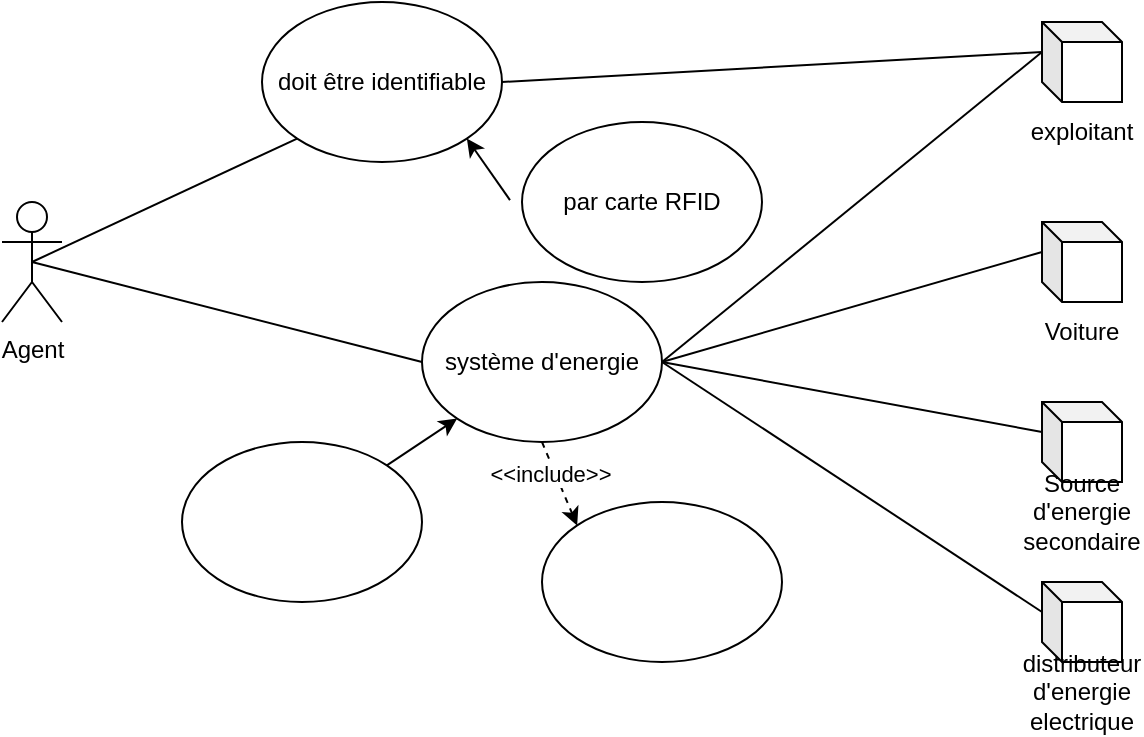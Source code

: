<mxfile version="21.3.7" type="device">
  <diagram name="Page-1" id="i_ybuKMBjvxl0eLwF6m_">
    <mxGraphModel dx="889" dy="527" grid="1" gridSize="10" guides="1" tooltips="1" connect="1" arrows="1" fold="1" page="1" pageScale="1" pageWidth="3300" pageHeight="4681" math="0" shadow="0">
      <root>
        <mxCell id="0" />
        <mxCell id="1" parent="0" />
        <mxCell id="nfyO1SeyHSIwx6g21UcW-7" style="rounded=0;orthogonalLoop=1;jettySize=auto;html=1;exitX=0.5;exitY=0.5;exitDx=0;exitDy=0;exitPerimeter=0;entryX=0;entryY=1;entryDx=0;entryDy=0;endArrow=none;endFill=0;" edge="1" parent="1" source="nfyO1SeyHSIwx6g21UcW-1" target="nfyO1SeyHSIwx6g21UcW-4">
          <mxGeometry relative="1" as="geometry" />
        </mxCell>
        <mxCell id="nfyO1SeyHSIwx6g21UcW-1" value="Agent" style="shape=umlActor;verticalLabelPosition=bottom;verticalAlign=top;html=1;outlineConnect=0;" vertex="1" parent="1">
          <mxGeometry x="970" y="930" width="30" height="60" as="geometry" />
        </mxCell>
        <mxCell id="nfyO1SeyHSIwx6g21UcW-4" value="doit être identifiable" style="ellipse;whiteSpace=wrap;html=1;" vertex="1" parent="1">
          <mxGeometry x="1100" y="830" width="120" height="80" as="geometry" />
        </mxCell>
        <mxCell id="nfyO1SeyHSIwx6g21UcW-8" style="rounded=0;orthogonalLoop=1;jettySize=auto;html=1;exitX=-0.05;exitY=0.488;exitDx=0;exitDy=0;entryX=1;entryY=1;entryDx=0;entryDy=0;exitPerimeter=0;" edge="1" parent="1" source="nfyO1SeyHSIwx6g21UcW-5" target="nfyO1SeyHSIwx6g21UcW-4">
          <mxGeometry relative="1" as="geometry" />
        </mxCell>
        <mxCell id="nfyO1SeyHSIwx6g21UcW-5" value="par carte RFID" style="ellipse;whiteSpace=wrap;html=1;" vertex="1" parent="1">
          <mxGeometry x="1230" y="890" width="120" height="80" as="geometry" />
        </mxCell>
        <mxCell id="nfyO1SeyHSIwx6g21UcW-13" style="rounded=0;orthogonalLoop=1;jettySize=auto;html=1;exitX=0.5;exitY=1;exitDx=0;exitDy=0;entryX=0;entryY=0;entryDx=0;entryDy=0;dashed=1;" edge="1" parent="1" source="nfyO1SeyHSIwx6g21UcW-9" target="nfyO1SeyHSIwx6g21UcW-11">
          <mxGeometry relative="1" as="geometry" />
        </mxCell>
        <mxCell id="nfyO1SeyHSIwx6g21UcW-14" value="&amp;lt;&amp;lt;include&amp;gt;&amp;gt;" style="edgeLabel;html=1;align=center;verticalAlign=middle;resizable=0;points=[];" vertex="1" connectable="0" parent="nfyO1SeyHSIwx6g21UcW-13">
          <mxGeometry x="-0.296" y="-3" relative="1" as="geometry">
            <mxPoint as="offset" />
          </mxGeometry>
        </mxCell>
        <mxCell id="nfyO1SeyHSIwx6g21UcW-36" style="rounded=0;orthogonalLoop=1;jettySize=auto;html=1;exitX=0;exitY=0.5;exitDx=0;exitDy=0;entryX=0.5;entryY=0.5;entryDx=0;entryDy=0;entryPerimeter=0;endArrow=none;endFill=0;" edge="1" parent="1" source="nfyO1SeyHSIwx6g21UcW-9" target="nfyO1SeyHSIwx6g21UcW-1">
          <mxGeometry relative="1" as="geometry" />
        </mxCell>
        <mxCell id="nfyO1SeyHSIwx6g21UcW-9" value="système d&#39;energie" style="ellipse;whiteSpace=wrap;html=1;" vertex="1" parent="1">
          <mxGeometry x="1180" y="970" width="120" height="80" as="geometry" />
        </mxCell>
        <mxCell id="nfyO1SeyHSIwx6g21UcW-12" style="rounded=0;orthogonalLoop=1;jettySize=auto;html=1;exitX=1;exitY=0;exitDx=0;exitDy=0;entryX=0;entryY=1;entryDx=0;entryDy=0;" edge="1" parent="1" source="nfyO1SeyHSIwx6g21UcW-10" target="nfyO1SeyHSIwx6g21UcW-9">
          <mxGeometry relative="1" as="geometry" />
        </mxCell>
        <mxCell id="nfyO1SeyHSIwx6g21UcW-10" value="" style="ellipse;whiteSpace=wrap;html=1;" vertex="1" parent="1">
          <mxGeometry x="1060" y="1050" width="120" height="80" as="geometry" />
        </mxCell>
        <mxCell id="nfyO1SeyHSIwx6g21UcW-11" value="" style="ellipse;whiteSpace=wrap;html=1;" vertex="1" parent="1">
          <mxGeometry x="1240" y="1080" width="120" height="80" as="geometry" />
        </mxCell>
        <mxCell id="nfyO1SeyHSIwx6g21UcW-17" value="" style="group" vertex="1" connectable="0" parent="1">
          <mxGeometry x="1480" y="1120" width="60" height="70" as="geometry" />
        </mxCell>
        <mxCell id="nfyO1SeyHSIwx6g21UcW-15" value="" style="shape=cube;whiteSpace=wrap;html=1;boundedLbl=1;backgroundOutline=1;darkOpacity=0.05;darkOpacity2=0.1;size=10;" vertex="1" parent="nfyO1SeyHSIwx6g21UcW-17">
          <mxGeometry x="10" width="40" height="40" as="geometry" />
        </mxCell>
        <mxCell id="nfyO1SeyHSIwx6g21UcW-16" value="distributeur d&#39;energie electrique" style="text;html=1;strokeColor=none;fillColor=none;align=center;verticalAlign=middle;whiteSpace=wrap;rounded=0;" vertex="1" parent="nfyO1SeyHSIwx6g21UcW-17">
          <mxGeometry y="40" width="60" height="30" as="geometry" />
        </mxCell>
        <mxCell id="nfyO1SeyHSIwx6g21UcW-18" value="" style="group" vertex="1" connectable="0" parent="1">
          <mxGeometry x="1480" y="1030" width="60" height="70" as="geometry" />
        </mxCell>
        <mxCell id="nfyO1SeyHSIwx6g21UcW-19" value="" style="shape=cube;whiteSpace=wrap;html=1;boundedLbl=1;backgroundOutline=1;darkOpacity=0.05;darkOpacity2=0.1;size=10;" vertex="1" parent="nfyO1SeyHSIwx6g21UcW-18">
          <mxGeometry x="10" width="40" height="40" as="geometry" />
        </mxCell>
        <mxCell id="nfyO1SeyHSIwx6g21UcW-20" value="Source d&#39;energie secondaire" style="text;html=1;strokeColor=none;fillColor=none;align=center;verticalAlign=middle;whiteSpace=wrap;rounded=0;" vertex="1" parent="nfyO1SeyHSIwx6g21UcW-18">
          <mxGeometry y="40" width="60" height="30" as="geometry" />
        </mxCell>
        <mxCell id="nfyO1SeyHSIwx6g21UcW-21" value="" style="group" vertex="1" connectable="0" parent="1">
          <mxGeometry x="1480" y="840" width="60" height="70" as="geometry" />
        </mxCell>
        <mxCell id="nfyO1SeyHSIwx6g21UcW-22" value="" style="shape=cube;whiteSpace=wrap;html=1;boundedLbl=1;backgroundOutline=1;darkOpacity=0.05;darkOpacity2=0.1;size=10;" vertex="1" parent="nfyO1SeyHSIwx6g21UcW-21">
          <mxGeometry x="10" width="40" height="40" as="geometry" />
        </mxCell>
        <mxCell id="nfyO1SeyHSIwx6g21UcW-23" value="exploitant" style="text;html=1;strokeColor=none;fillColor=none;align=center;verticalAlign=middle;whiteSpace=wrap;rounded=0;" vertex="1" parent="nfyO1SeyHSIwx6g21UcW-21">
          <mxGeometry y="40" width="60" height="30" as="geometry" />
        </mxCell>
        <mxCell id="nfyO1SeyHSIwx6g21UcW-24" value="" style="group" vertex="1" connectable="0" parent="1">
          <mxGeometry x="1480" y="940" width="60" height="70" as="geometry" />
        </mxCell>
        <mxCell id="nfyO1SeyHSIwx6g21UcW-25" value="" style="shape=cube;whiteSpace=wrap;html=1;boundedLbl=1;backgroundOutline=1;darkOpacity=0.05;darkOpacity2=0.1;size=10;" vertex="1" parent="nfyO1SeyHSIwx6g21UcW-24">
          <mxGeometry x="10" width="40" height="40" as="geometry" />
        </mxCell>
        <mxCell id="nfyO1SeyHSIwx6g21UcW-26" value="Voiture" style="text;html=1;strokeColor=none;fillColor=none;align=center;verticalAlign=middle;whiteSpace=wrap;rounded=0;" vertex="1" parent="nfyO1SeyHSIwx6g21UcW-24">
          <mxGeometry y="40" width="60" height="30" as="geometry" />
        </mxCell>
        <mxCell id="nfyO1SeyHSIwx6g21UcW-31" style="rounded=0;orthogonalLoop=1;jettySize=auto;html=1;exitX=0;exitY=0;exitDx=0;exitDy=15;exitPerimeter=0;entryX=1;entryY=0.5;entryDx=0;entryDy=0;endArrow=none;endFill=0;" edge="1" parent="1" source="nfyO1SeyHSIwx6g21UcW-22" target="nfyO1SeyHSIwx6g21UcW-4">
          <mxGeometry relative="1" as="geometry" />
        </mxCell>
        <mxCell id="nfyO1SeyHSIwx6g21UcW-32" style="rounded=0;orthogonalLoop=1;jettySize=auto;html=1;exitX=0;exitY=0;exitDx=0;exitDy=15;exitPerimeter=0;entryX=1;entryY=0.5;entryDx=0;entryDy=0;endArrow=none;endFill=0;" edge="1" parent="1" source="nfyO1SeyHSIwx6g21UcW-22" target="nfyO1SeyHSIwx6g21UcW-9">
          <mxGeometry relative="1" as="geometry" />
        </mxCell>
        <mxCell id="nfyO1SeyHSIwx6g21UcW-33" style="rounded=0;orthogonalLoop=1;jettySize=auto;html=1;exitX=0;exitY=0;exitDx=0;exitDy=15;exitPerimeter=0;entryX=1;entryY=0.5;entryDx=0;entryDy=0;endArrow=none;endFill=0;" edge="1" parent="1" source="nfyO1SeyHSIwx6g21UcW-25" target="nfyO1SeyHSIwx6g21UcW-9">
          <mxGeometry relative="1" as="geometry" />
        </mxCell>
        <mxCell id="nfyO1SeyHSIwx6g21UcW-34" style="rounded=0;orthogonalLoop=1;jettySize=auto;html=1;exitX=0;exitY=0;exitDx=0;exitDy=15;exitPerimeter=0;endArrow=none;endFill=0;entryX=1;entryY=0.5;entryDx=0;entryDy=0;" edge="1" parent="1" source="nfyO1SeyHSIwx6g21UcW-19" target="nfyO1SeyHSIwx6g21UcW-9">
          <mxGeometry relative="1" as="geometry">
            <mxPoint x="1310" y="1000" as="targetPoint" />
          </mxGeometry>
        </mxCell>
        <mxCell id="nfyO1SeyHSIwx6g21UcW-35" style="rounded=0;orthogonalLoop=1;jettySize=auto;html=1;exitX=0;exitY=0;exitDx=0;exitDy=15;exitPerimeter=0;endArrow=none;endFill=0;entryX=1;entryY=0.5;entryDx=0;entryDy=0;" edge="1" parent="1" source="nfyO1SeyHSIwx6g21UcW-15" target="nfyO1SeyHSIwx6g21UcW-9">
          <mxGeometry relative="1" as="geometry">
            <mxPoint x="1310" y="1000" as="targetPoint" />
          </mxGeometry>
        </mxCell>
      </root>
    </mxGraphModel>
  </diagram>
</mxfile>
